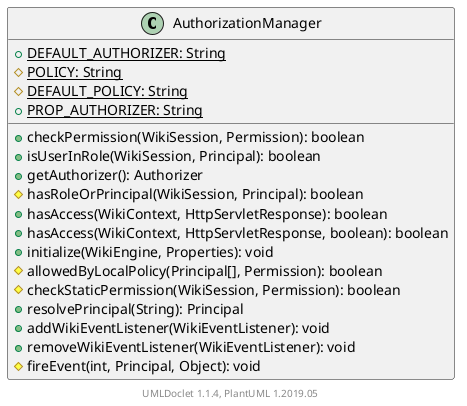 @startuml

    class AuthorizationManager [[AuthorizationManager.html]] {
        {static} +DEFAULT_AUTHORIZER: String
        {static} #POLICY: String
        {static} #DEFAULT_POLICY: String
        {static} +PROP_AUTHORIZER: String
        +checkPermission(WikiSession, Permission): boolean
        +isUserInRole(WikiSession, Principal): boolean
        +getAuthorizer(): Authorizer
        #hasRoleOrPrincipal(WikiSession, Principal): boolean
        +hasAccess(WikiContext, HttpServletResponse): boolean
        +hasAccess(WikiContext, HttpServletResponse, boolean): boolean
        +initialize(WikiEngine, Properties): void
        #allowedByLocalPolicy(Principal[], Permission): boolean
        #checkStaticPermission(WikiSession, Permission): boolean
        +resolvePrincipal(String): Principal
        +addWikiEventListener(WikiEventListener): void
        +removeWikiEventListener(WikiEventListener): void
        #fireEvent(int, Principal, Object): void
    }


    center footer UMLDoclet 1.1.4, PlantUML 1.2019.05
@enduml
